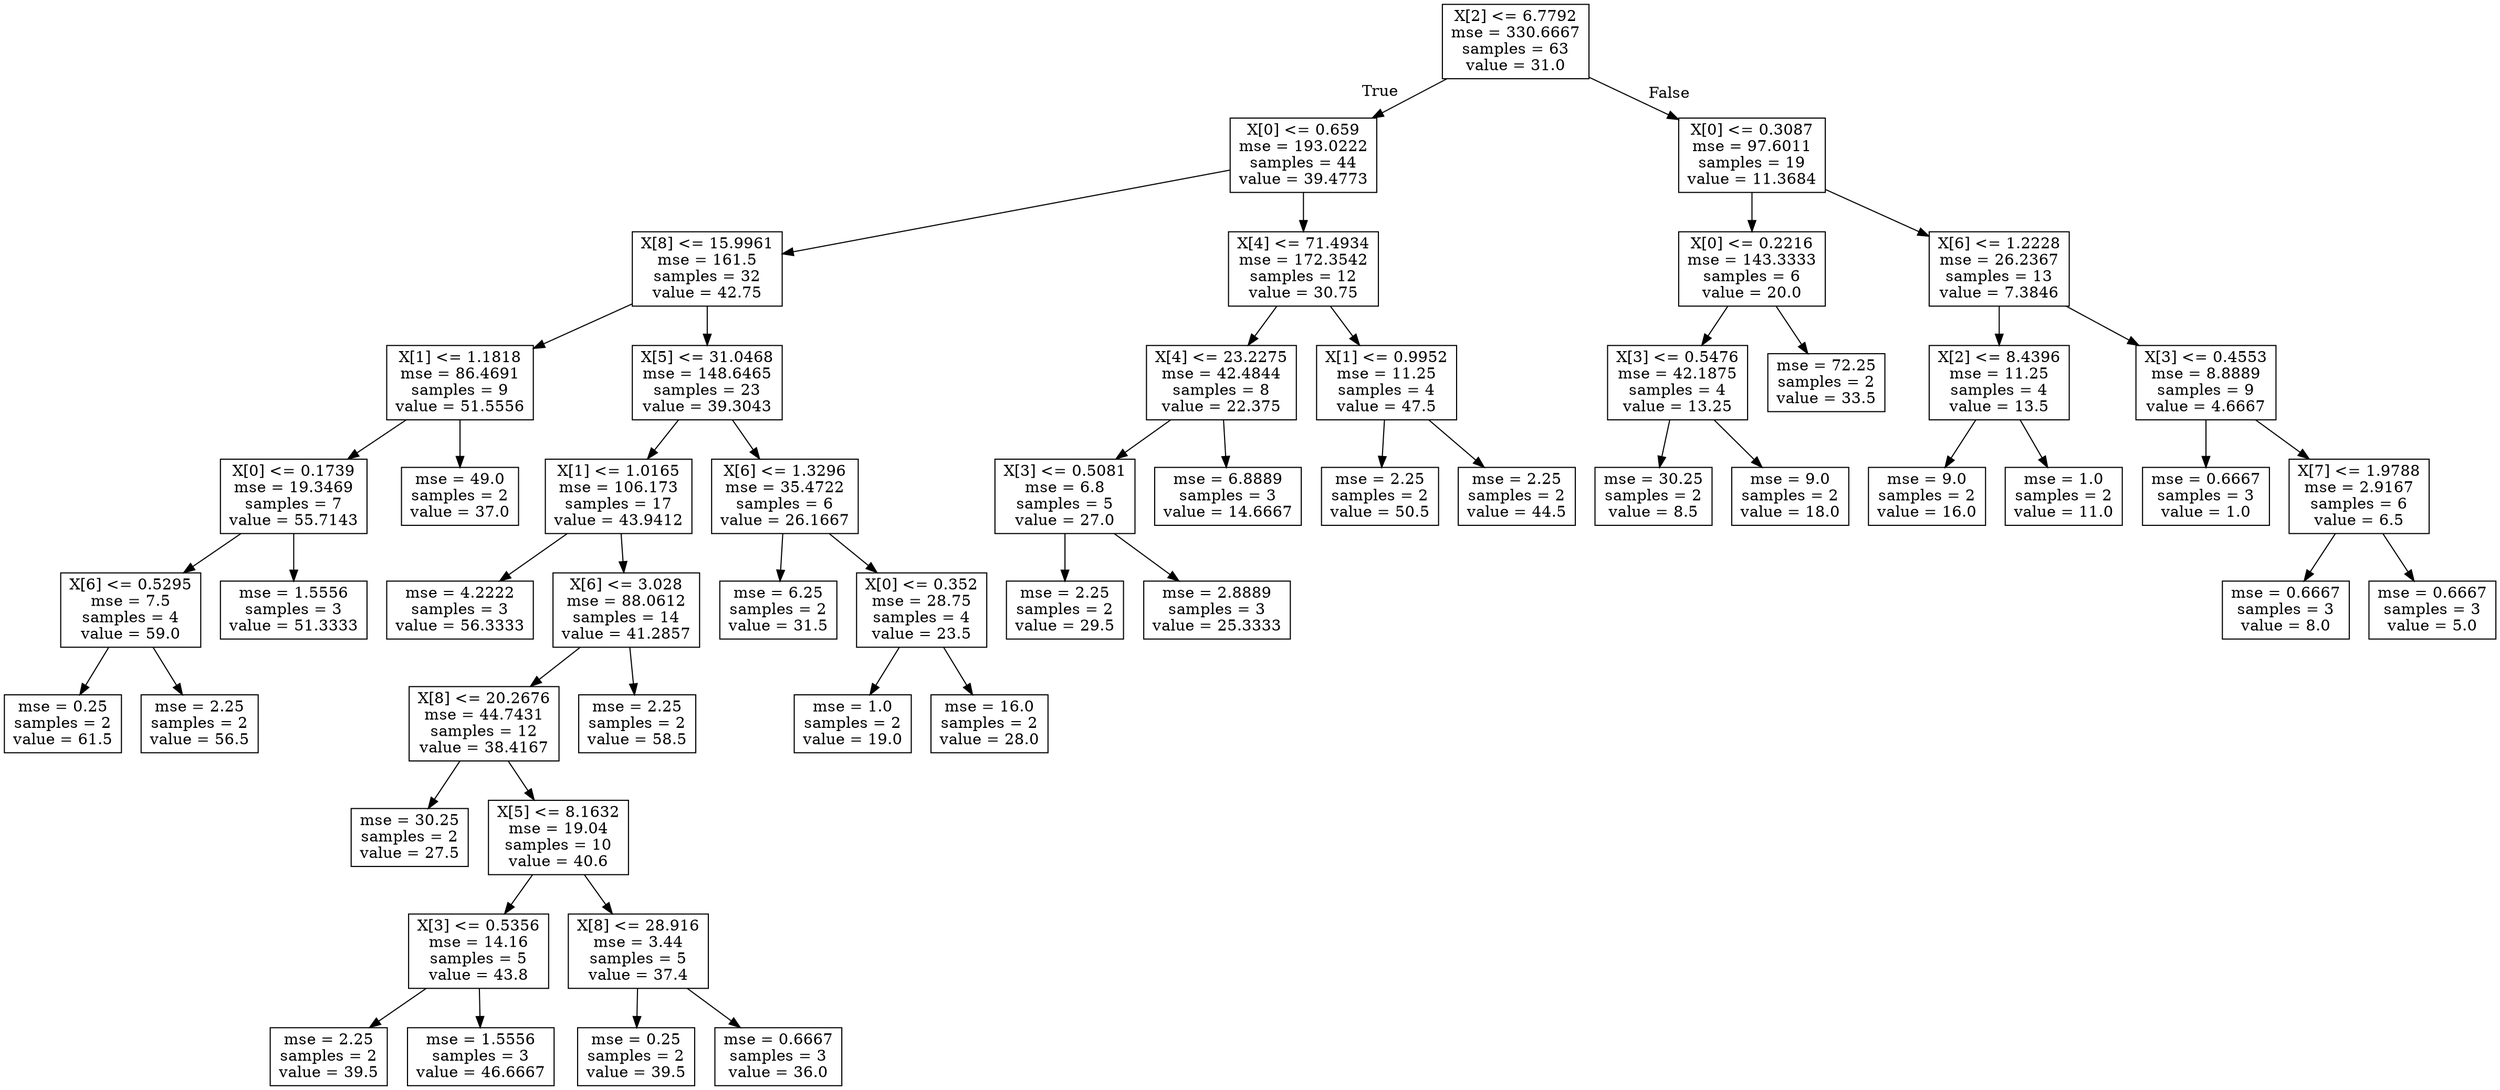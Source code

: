 digraph Tree {
node [shape=box] ;
0 [label="X[2] <= 6.7792\nmse = 330.6667\nsamples = 63\nvalue = 31.0"] ;
1 [label="X[0] <= 0.659\nmse = 193.0222\nsamples = 44\nvalue = 39.4773"] ;
0 -> 1 [labeldistance=2.5, labelangle=45, headlabel="True"] ;
2 [label="X[8] <= 15.9961\nmse = 161.5\nsamples = 32\nvalue = 42.75"] ;
1 -> 2 ;
3 [label="X[1] <= 1.1818\nmse = 86.4691\nsamples = 9\nvalue = 51.5556"] ;
2 -> 3 ;
4 [label="X[0] <= 0.1739\nmse = 19.3469\nsamples = 7\nvalue = 55.7143"] ;
3 -> 4 ;
5 [label="X[6] <= 0.5295\nmse = 7.5\nsamples = 4\nvalue = 59.0"] ;
4 -> 5 ;
6 [label="mse = 0.25\nsamples = 2\nvalue = 61.5"] ;
5 -> 6 ;
7 [label="mse = 2.25\nsamples = 2\nvalue = 56.5"] ;
5 -> 7 ;
8 [label="mse = 1.5556\nsamples = 3\nvalue = 51.3333"] ;
4 -> 8 ;
9 [label="mse = 49.0\nsamples = 2\nvalue = 37.0"] ;
3 -> 9 ;
10 [label="X[5] <= 31.0468\nmse = 148.6465\nsamples = 23\nvalue = 39.3043"] ;
2 -> 10 ;
11 [label="X[1] <= 1.0165\nmse = 106.173\nsamples = 17\nvalue = 43.9412"] ;
10 -> 11 ;
12 [label="mse = 4.2222\nsamples = 3\nvalue = 56.3333"] ;
11 -> 12 ;
13 [label="X[6] <= 3.028\nmse = 88.0612\nsamples = 14\nvalue = 41.2857"] ;
11 -> 13 ;
14 [label="X[8] <= 20.2676\nmse = 44.7431\nsamples = 12\nvalue = 38.4167"] ;
13 -> 14 ;
15 [label="mse = 30.25\nsamples = 2\nvalue = 27.5"] ;
14 -> 15 ;
16 [label="X[5] <= 8.1632\nmse = 19.04\nsamples = 10\nvalue = 40.6"] ;
14 -> 16 ;
17 [label="X[3] <= 0.5356\nmse = 14.16\nsamples = 5\nvalue = 43.8"] ;
16 -> 17 ;
18 [label="mse = 2.25\nsamples = 2\nvalue = 39.5"] ;
17 -> 18 ;
19 [label="mse = 1.5556\nsamples = 3\nvalue = 46.6667"] ;
17 -> 19 ;
20 [label="X[8] <= 28.916\nmse = 3.44\nsamples = 5\nvalue = 37.4"] ;
16 -> 20 ;
21 [label="mse = 0.25\nsamples = 2\nvalue = 39.5"] ;
20 -> 21 ;
22 [label="mse = 0.6667\nsamples = 3\nvalue = 36.0"] ;
20 -> 22 ;
23 [label="mse = 2.25\nsamples = 2\nvalue = 58.5"] ;
13 -> 23 ;
24 [label="X[6] <= 1.3296\nmse = 35.4722\nsamples = 6\nvalue = 26.1667"] ;
10 -> 24 ;
25 [label="mse = 6.25\nsamples = 2\nvalue = 31.5"] ;
24 -> 25 ;
26 [label="X[0] <= 0.352\nmse = 28.75\nsamples = 4\nvalue = 23.5"] ;
24 -> 26 ;
27 [label="mse = 1.0\nsamples = 2\nvalue = 19.0"] ;
26 -> 27 ;
28 [label="mse = 16.0\nsamples = 2\nvalue = 28.0"] ;
26 -> 28 ;
29 [label="X[4] <= 71.4934\nmse = 172.3542\nsamples = 12\nvalue = 30.75"] ;
1 -> 29 ;
30 [label="X[4] <= 23.2275\nmse = 42.4844\nsamples = 8\nvalue = 22.375"] ;
29 -> 30 ;
31 [label="X[3] <= 0.5081\nmse = 6.8\nsamples = 5\nvalue = 27.0"] ;
30 -> 31 ;
32 [label="mse = 2.25\nsamples = 2\nvalue = 29.5"] ;
31 -> 32 ;
33 [label="mse = 2.8889\nsamples = 3\nvalue = 25.3333"] ;
31 -> 33 ;
34 [label="mse = 6.8889\nsamples = 3\nvalue = 14.6667"] ;
30 -> 34 ;
35 [label="X[1] <= 0.9952\nmse = 11.25\nsamples = 4\nvalue = 47.5"] ;
29 -> 35 ;
36 [label="mse = 2.25\nsamples = 2\nvalue = 50.5"] ;
35 -> 36 ;
37 [label="mse = 2.25\nsamples = 2\nvalue = 44.5"] ;
35 -> 37 ;
38 [label="X[0] <= 0.3087\nmse = 97.6011\nsamples = 19\nvalue = 11.3684"] ;
0 -> 38 [labeldistance=2.5, labelangle=-45, headlabel="False"] ;
39 [label="X[0] <= 0.2216\nmse = 143.3333\nsamples = 6\nvalue = 20.0"] ;
38 -> 39 ;
40 [label="X[3] <= 0.5476\nmse = 42.1875\nsamples = 4\nvalue = 13.25"] ;
39 -> 40 ;
41 [label="mse = 30.25\nsamples = 2\nvalue = 8.5"] ;
40 -> 41 ;
42 [label="mse = 9.0\nsamples = 2\nvalue = 18.0"] ;
40 -> 42 ;
43 [label="mse = 72.25\nsamples = 2\nvalue = 33.5"] ;
39 -> 43 ;
44 [label="X[6] <= 1.2228\nmse = 26.2367\nsamples = 13\nvalue = 7.3846"] ;
38 -> 44 ;
45 [label="X[2] <= 8.4396\nmse = 11.25\nsamples = 4\nvalue = 13.5"] ;
44 -> 45 ;
46 [label="mse = 9.0\nsamples = 2\nvalue = 16.0"] ;
45 -> 46 ;
47 [label="mse = 1.0\nsamples = 2\nvalue = 11.0"] ;
45 -> 47 ;
48 [label="X[3] <= 0.4553\nmse = 8.8889\nsamples = 9\nvalue = 4.6667"] ;
44 -> 48 ;
49 [label="mse = 0.6667\nsamples = 3\nvalue = 1.0"] ;
48 -> 49 ;
50 [label="X[7] <= 1.9788\nmse = 2.9167\nsamples = 6\nvalue = 6.5"] ;
48 -> 50 ;
51 [label="mse = 0.6667\nsamples = 3\nvalue = 8.0"] ;
50 -> 51 ;
52 [label="mse = 0.6667\nsamples = 3\nvalue = 5.0"] ;
50 -> 52 ;
}